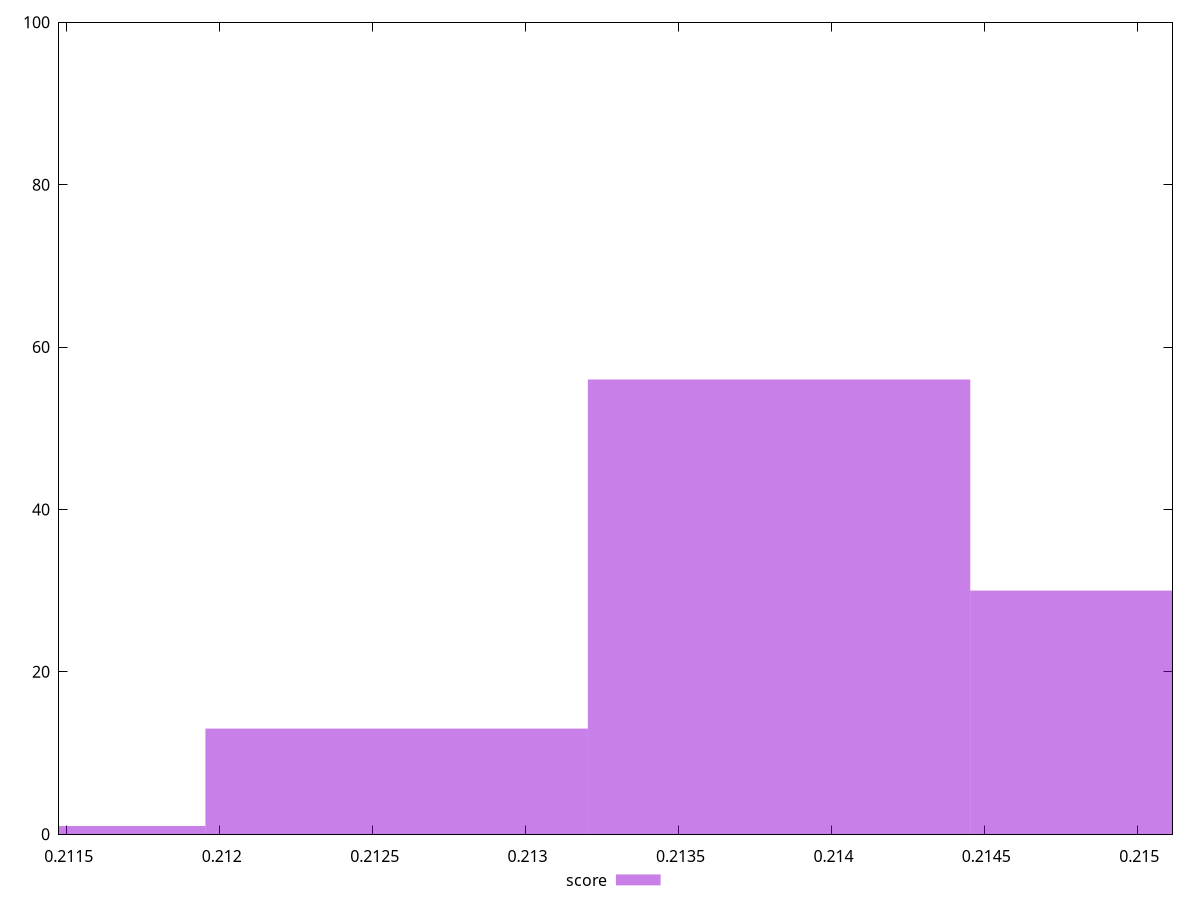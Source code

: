 reset

$score <<EOF
0.2125783058381091 13
0.21507922708326332 30
0.21382876646068621 56
0.211327845215532 1
EOF

set key outside below
set boxwidth 0.0012504606225771124
set xrange [0.21147431610455303:0.2151152930655354]
set yrange [0:100]
set trange [0:100]
set style fill transparent solid 0.5 noborder
set terminal svg size 640, 490 enhanced background rgb 'white'
set output "report_00007_2020-12-11T15:55:29.892Z/interactive/samples/pages+cached+nointeractive/score/histogram.svg"

plot $score title "score" with boxes

reset

